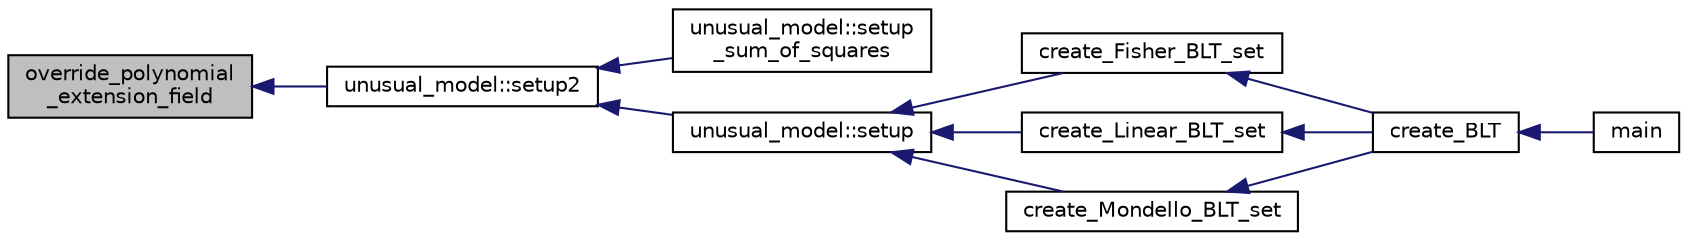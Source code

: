 digraph "override_polynomial_extension_field"
{
  edge [fontname="Helvetica",fontsize="10",labelfontname="Helvetica",labelfontsize="10"];
  node [fontname="Helvetica",fontsize="10",shape=record];
  rankdir="LR";
  Node12272 [label="override_polynomial\l_extension_field",height=0.2,width=0.4,color="black", fillcolor="grey75", style="filled", fontcolor="black"];
  Node12272 -> Node12273 [dir="back",color="midnightblue",fontsize="10",style="solid",fontname="Helvetica"];
  Node12273 [label="unusual_model::setup2",height=0.2,width=0.4,color="black", fillcolor="white", style="filled",URL="$dc/d50/classunusual__model.html#a00f7da705c24f863338828447abf7aae"];
  Node12273 -> Node12274 [dir="back",color="midnightblue",fontsize="10",style="solid",fontname="Helvetica"];
  Node12274 [label="unusual_model::setup\l_sum_of_squares",height=0.2,width=0.4,color="black", fillcolor="white", style="filled",URL="$dc/d50/classunusual__model.html#ab330b51451b34a5291ee5707ef725eff"];
  Node12273 -> Node12275 [dir="back",color="midnightblue",fontsize="10",style="solid",fontname="Helvetica"];
  Node12275 [label="unusual_model::setup",height=0.2,width=0.4,color="black", fillcolor="white", style="filled",URL="$dc/d50/classunusual__model.html#adb517fd342dd2ed2d0cc117211ac1c0d"];
  Node12275 -> Node12276 [dir="back",color="midnightblue",fontsize="10",style="solid",fontname="Helvetica"];
  Node12276 [label="create_Fisher_BLT_set",height=0.2,width=0.4,color="black", fillcolor="white", style="filled",URL="$d4/d67/geometry_8h.html#ad970fc96c238a422a64338691f8b91cc"];
  Node12276 -> Node12277 [dir="back",color="midnightblue",fontsize="10",style="solid",fontname="Helvetica"];
  Node12277 [label="create_BLT",height=0.2,width=0.4,color="black", fillcolor="white", style="filled",URL="$d4/d67/geometry_8h.html#a5a6f4081a90668e2e95f8e4886d241d9"];
  Node12277 -> Node12278 [dir="back",color="midnightblue",fontsize="10",style="solid",fontname="Helvetica"];
  Node12278 [label="main",height=0.2,width=0.4,color="black", fillcolor="white", style="filled",URL="$d4/d6e/make__something_8_c.html#a217dbf8b442f20279ea00b898af96f52"];
  Node12275 -> Node12279 [dir="back",color="midnightblue",fontsize="10",style="solid",fontname="Helvetica"];
  Node12279 [label="create_Linear_BLT_set",height=0.2,width=0.4,color="black", fillcolor="white", style="filled",URL="$d4/d67/geometry_8h.html#a9a35af1dd478ad49c6922240bfff89dd"];
  Node12279 -> Node12277 [dir="back",color="midnightblue",fontsize="10",style="solid",fontname="Helvetica"];
  Node12275 -> Node12280 [dir="back",color="midnightblue",fontsize="10",style="solid",fontname="Helvetica"];
  Node12280 [label="create_Mondello_BLT_set",height=0.2,width=0.4,color="black", fillcolor="white", style="filled",URL="$d4/d67/geometry_8h.html#ab6f68b0ad3b8ccc37d88073576930ea8"];
  Node12280 -> Node12277 [dir="back",color="midnightblue",fontsize="10",style="solid",fontname="Helvetica"];
}
